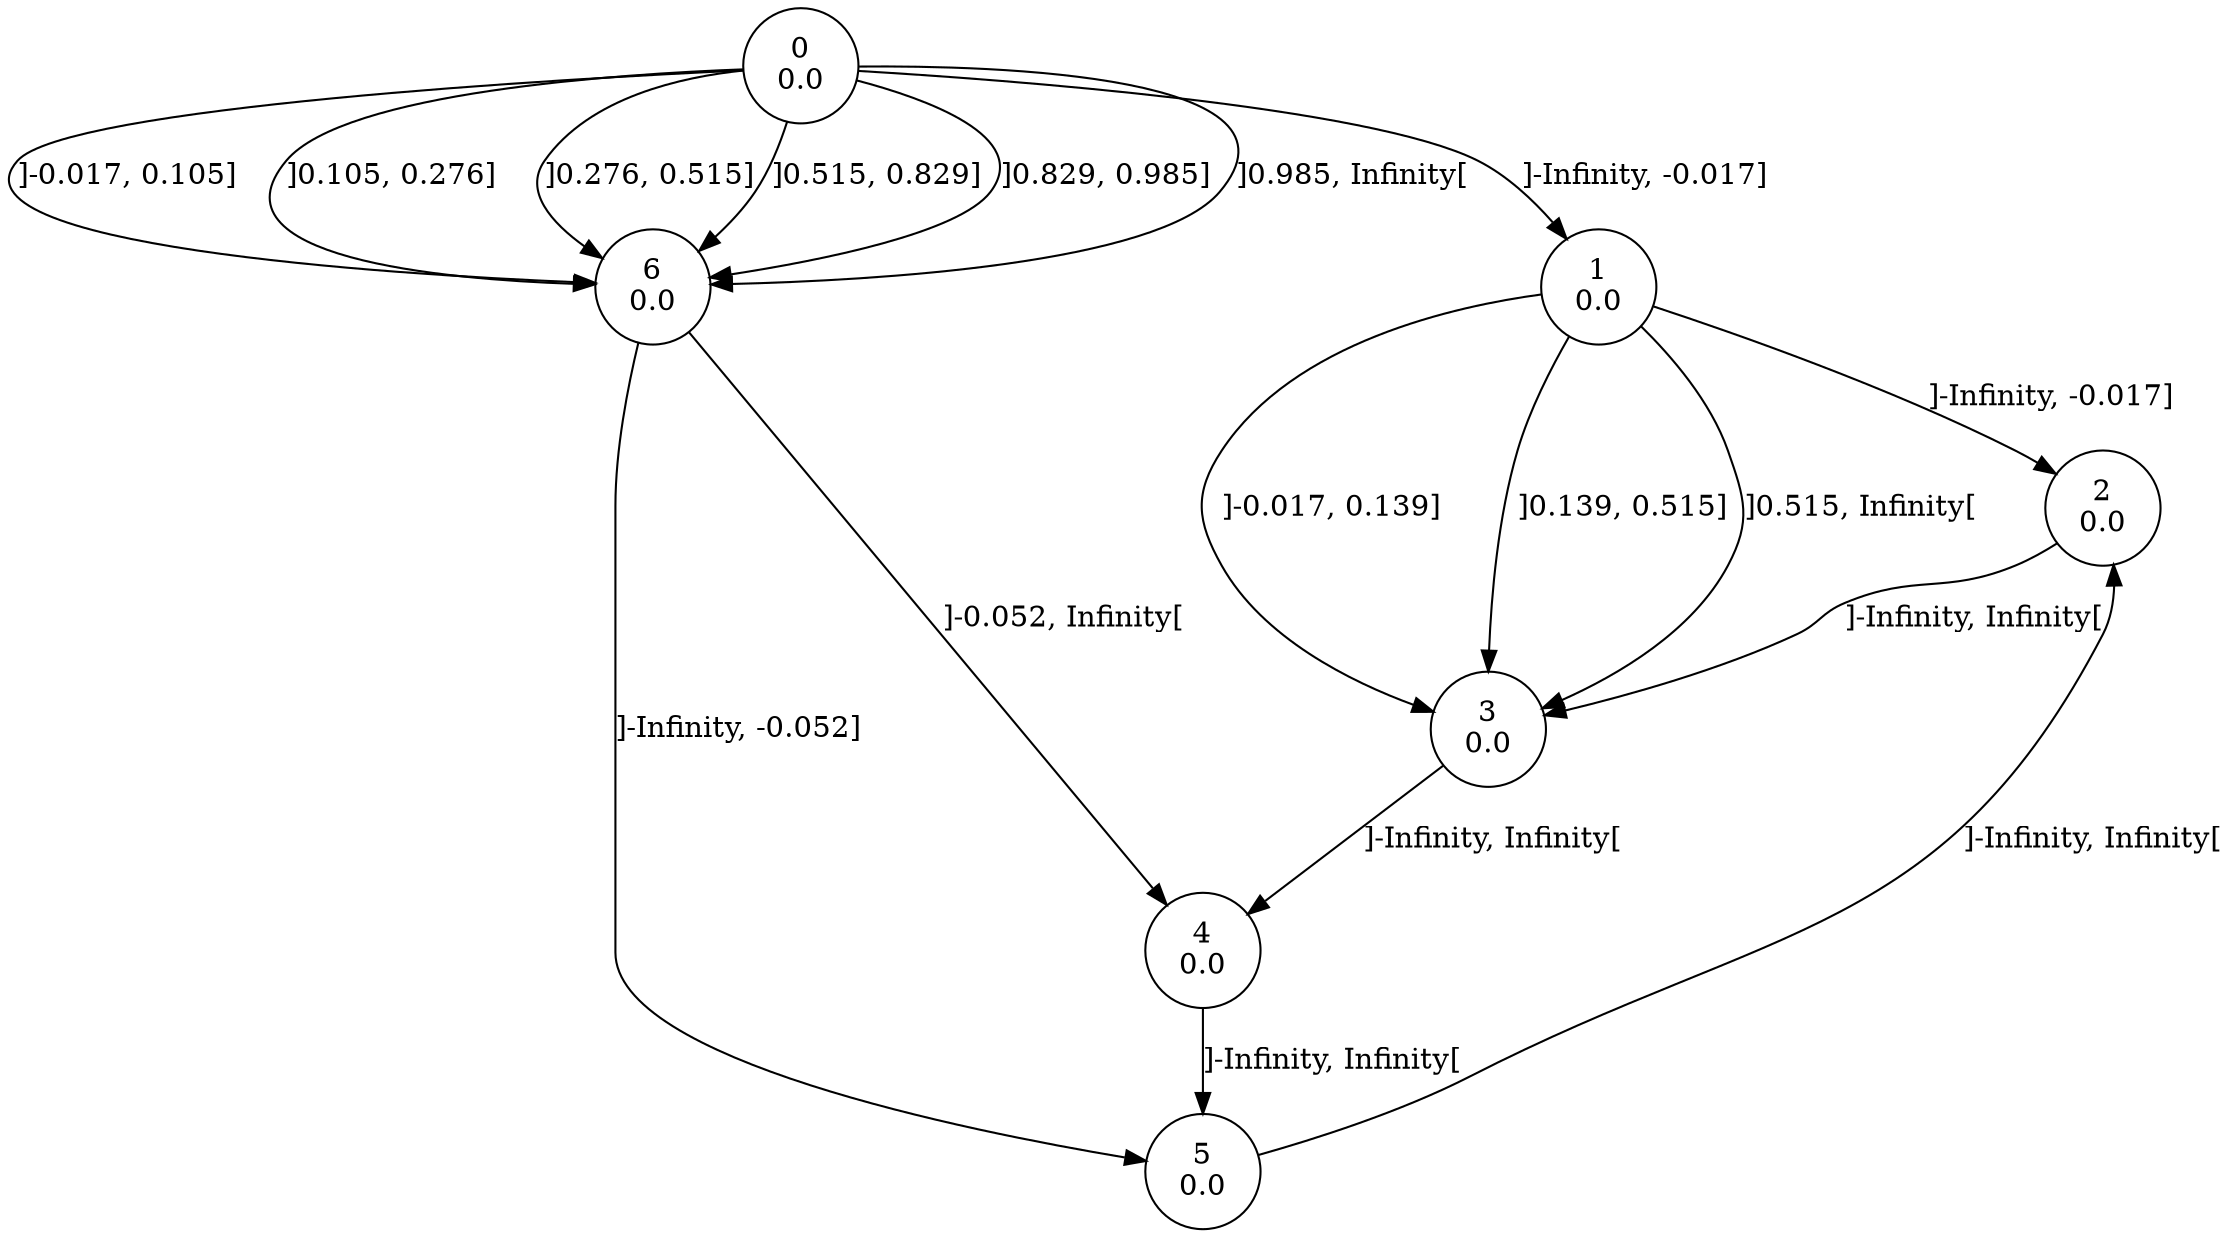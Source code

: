 digraph a {
0 [shape=circle, label="0\n0.0"];
	0->1 [ label="]-Infinity, -0.017]"];
	0->6 [ label="]-0.017, 0.105]"];
	0->6 [ label="]0.105, 0.276]"];
	0->6 [ label="]0.276, 0.515]"];
	0->6 [ label="]0.515, 0.829]"];
	0->6 [ label="]0.829, 0.985]"];
	0->6 [ label="]0.985, Infinity["];
1 [shape=circle, label="1\n0.0"];
	1->2 [ label="]-Infinity, -0.017]"];
	1->3 [ label="]-0.017, 0.139]"];
	1->3 [ label="]0.139, 0.515]"];
	1->3 [ label="]0.515, Infinity["];
2 [shape=circle, label="2\n0.0"];
	2->3 [ label="]-Infinity, Infinity["];
3 [shape=circle, label="3\n0.0"];
	3->4 [ label="]-Infinity, Infinity["];
4 [shape=circle, label="4\n0.0"];
	4->5 [ label="]-Infinity, Infinity["];
5 [shape=circle, label="5\n0.0"];
	5->2 [ label="]-Infinity, Infinity["];
6 [shape=circle, label="6\n0.0"];
	6->5 [ label="]-Infinity, -0.052]"];
	6->4 [ label="]-0.052, Infinity["];
}